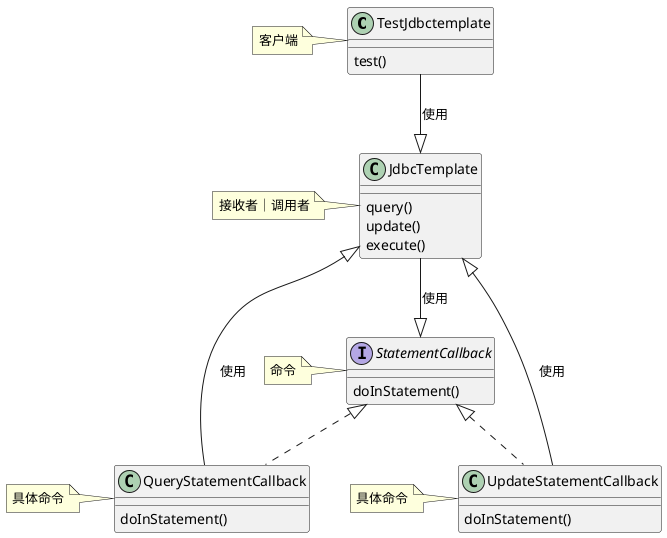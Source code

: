 @startuml
'https://plantuml.com/class-diagram
class TestJdbctemplate{
test()
}

note left : 客户端

interface StatementCallback{
doInStatement()
}
note left :  命令

class JdbcTemplate{
query()
update()
execute()
}
note left : 接收者｜调用者

class QueryStatementCallback implements StatementCallback{
doInStatement()
}
note left :  具体命令
class UpdateStatementCallback implements StatementCallback{
doInStatement()
}
note left :  具体命令






TestJdbctemplate --|> JdbcTemplate :使用
JdbcTemplate --|> StatementCallback :使用
QueryStatementCallback --|> JdbcTemplate :使用
UpdateStatementCallback --|> JdbcTemplate :使用

@enduml